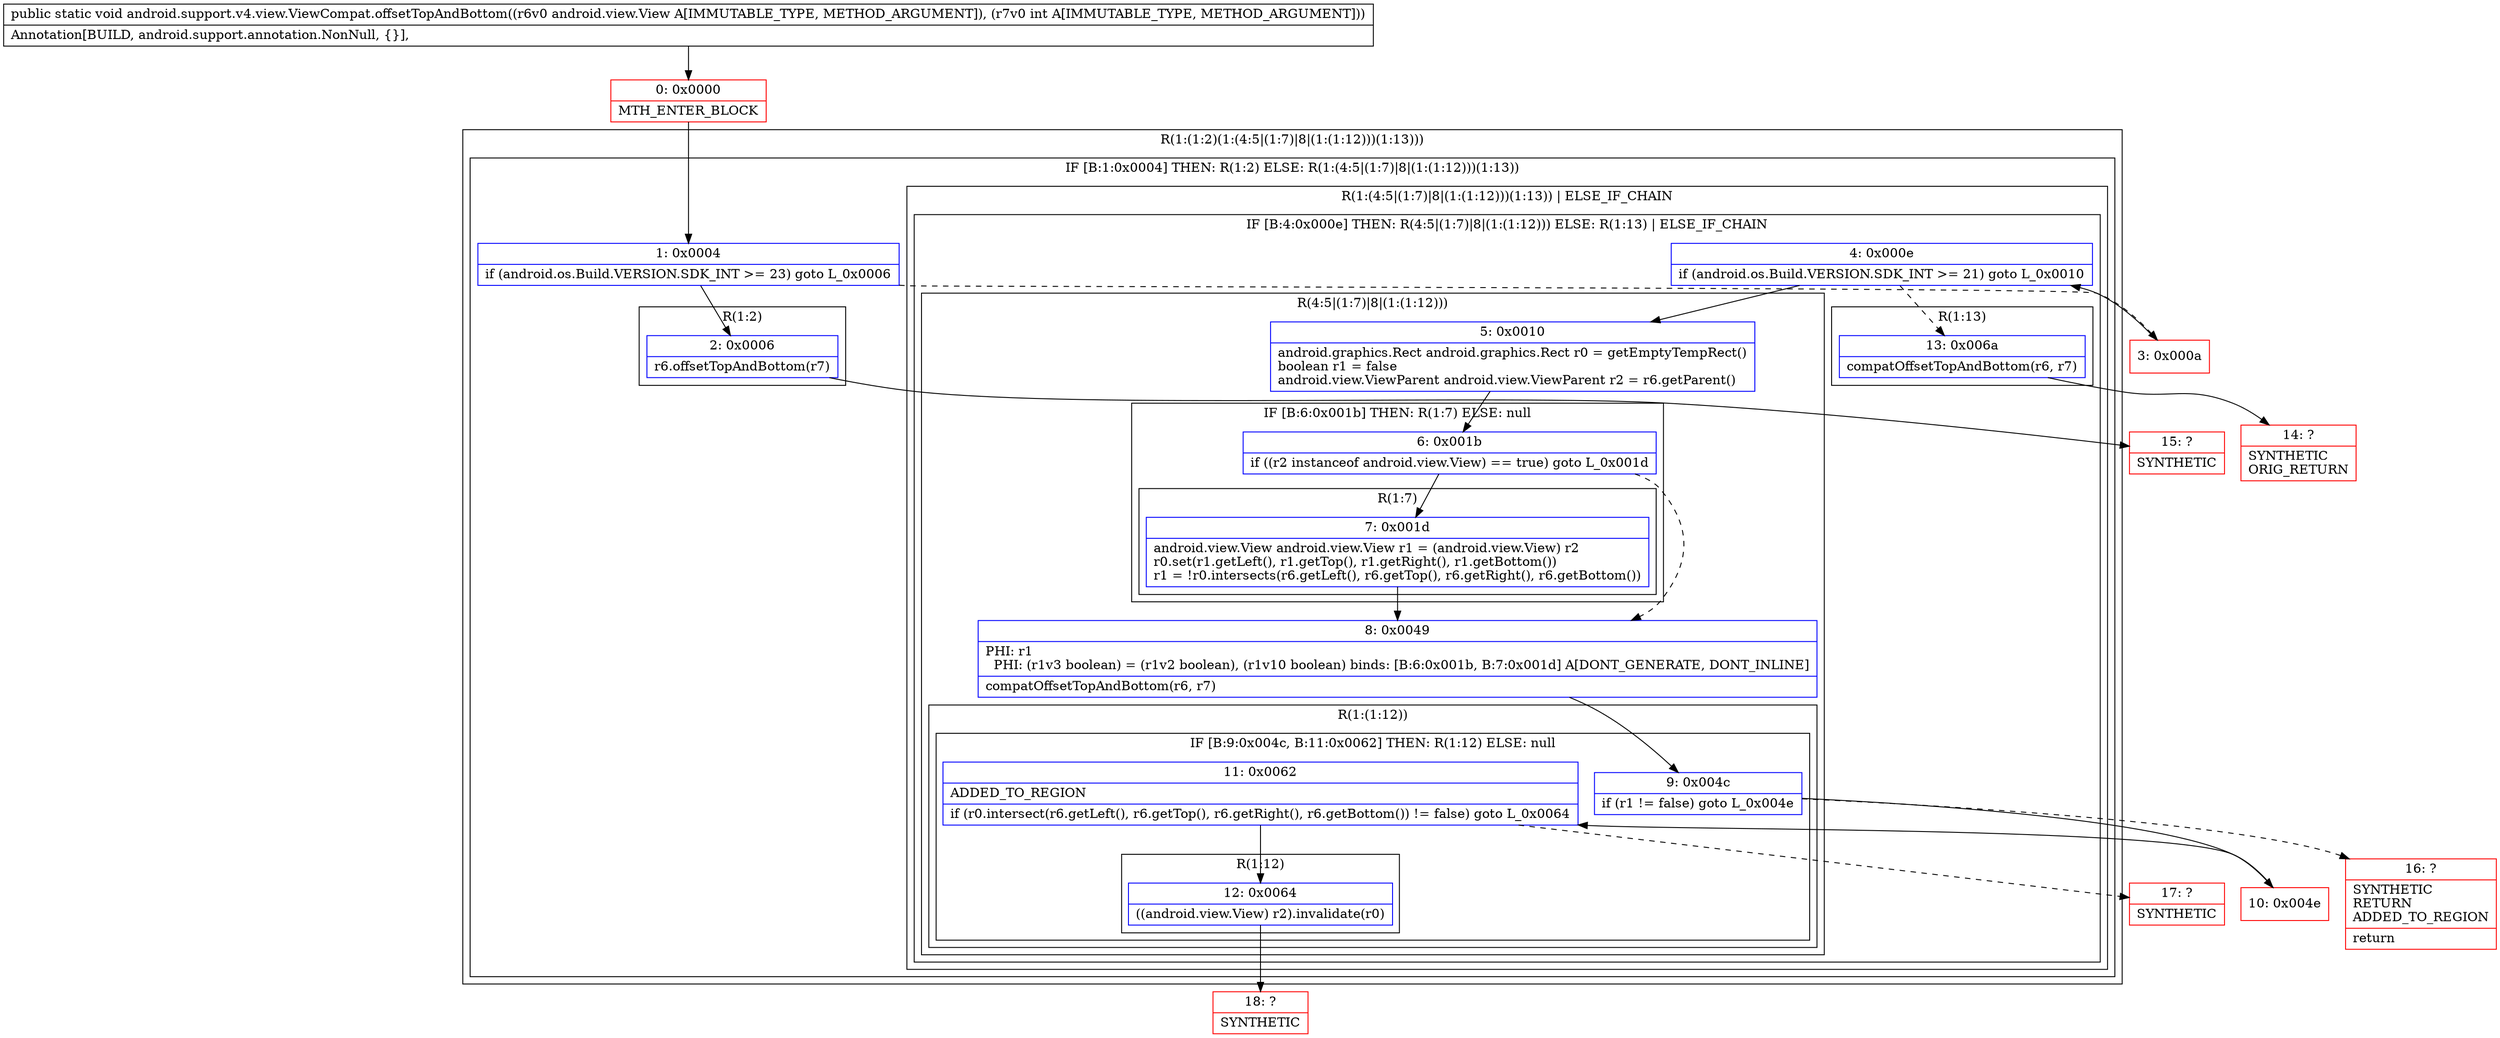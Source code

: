 digraph "CFG forandroid.support.v4.view.ViewCompat.offsetTopAndBottom(Landroid\/view\/View;I)V" {
subgraph cluster_Region_1467871166 {
label = "R(1:(1:2)(1:(4:5|(1:7)|8|(1:(1:12)))(1:13)))";
node [shape=record,color=blue];
subgraph cluster_IfRegion_1191068944 {
label = "IF [B:1:0x0004] THEN: R(1:2) ELSE: R(1:(4:5|(1:7)|8|(1:(1:12)))(1:13))";
node [shape=record,color=blue];
Node_1 [shape=record,label="{1\:\ 0x0004|if (android.os.Build.VERSION.SDK_INT \>= 23) goto L_0x0006\l}"];
subgraph cluster_Region_839203589 {
label = "R(1:2)";
node [shape=record,color=blue];
Node_2 [shape=record,label="{2\:\ 0x0006|r6.offsetTopAndBottom(r7)\l}"];
}
subgraph cluster_Region_1381472557 {
label = "R(1:(4:5|(1:7)|8|(1:(1:12)))(1:13)) | ELSE_IF_CHAIN\l";
node [shape=record,color=blue];
subgraph cluster_IfRegion_1785699526 {
label = "IF [B:4:0x000e] THEN: R(4:5|(1:7)|8|(1:(1:12))) ELSE: R(1:13) | ELSE_IF_CHAIN\l";
node [shape=record,color=blue];
Node_4 [shape=record,label="{4\:\ 0x000e|if (android.os.Build.VERSION.SDK_INT \>= 21) goto L_0x0010\l}"];
subgraph cluster_Region_914215873 {
label = "R(4:5|(1:7)|8|(1:(1:12)))";
node [shape=record,color=blue];
Node_5 [shape=record,label="{5\:\ 0x0010|android.graphics.Rect android.graphics.Rect r0 = getEmptyTempRect()\lboolean r1 = false\landroid.view.ViewParent android.view.ViewParent r2 = r6.getParent()\l}"];
subgraph cluster_IfRegion_1554899853 {
label = "IF [B:6:0x001b] THEN: R(1:7) ELSE: null";
node [shape=record,color=blue];
Node_6 [shape=record,label="{6\:\ 0x001b|if ((r2 instanceof android.view.View) == true) goto L_0x001d\l}"];
subgraph cluster_Region_1006778204 {
label = "R(1:7)";
node [shape=record,color=blue];
Node_7 [shape=record,label="{7\:\ 0x001d|android.view.View android.view.View r1 = (android.view.View) r2\lr0.set(r1.getLeft(), r1.getTop(), r1.getRight(), r1.getBottom())\lr1 = !r0.intersects(r6.getLeft(), r6.getTop(), r6.getRight(), r6.getBottom())\l}"];
}
}
Node_8 [shape=record,label="{8\:\ 0x0049|PHI: r1 \l  PHI: (r1v3 boolean) = (r1v2 boolean), (r1v10 boolean) binds: [B:6:0x001b, B:7:0x001d] A[DONT_GENERATE, DONT_INLINE]\l|compatOffsetTopAndBottom(r6, r7)\l}"];
subgraph cluster_Region_1586336350 {
label = "R(1:(1:12))";
node [shape=record,color=blue];
subgraph cluster_IfRegion_698145228 {
label = "IF [B:9:0x004c, B:11:0x0062] THEN: R(1:12) ELSE: null";
node [shape=record,color=blue];
Node_9 [shape=record,label="{9\:\ 0x004c|if (r1 != false) goto L_0x004e\l}"];
Node_11 [shape=record,label="{11\:\ 0x0062|ADDED_TO_REGION\l|if (r0.intersect(r6.getLeft(), r6.getTop(), r6.getRight(), r6.getBottom()) != false) goto L_0x0064\l}"];
subgraph cluster_Region_76991237 {
label = "R(1:12)";
node [shape=record,color=blue];
Node_12 [shape=record,label="{12\:\ 0x0064|((android.view.View) r2).invalidate(r0)\l}"];
}
}
}
}
subgraph cluster_Region_1170950041 {
label = "R(1:13)";
node [shape=record,color=blue];
Node_13 [shape=record,label="{13\:\ 0x006a|compatOffsetTopAndBottom(r6, r7)\l}"];
}
}
}
}
}
Node_0 [shape=record,color=red,label="{0\:\ 0x0000|MTH_ENTER_BLOCK\l}"];
Node_3 [shape=record,color=red,label="{3\:\ 0x000a}"];
Node_10 [shape=record,color=red,label="{10\:\ 0x004e}"];
Node_14 [shape=record,color=red,label="{14\:\ ?|SYNTHETIC\lORIG_RETURN\l}"];
Node_15 [shape=record,color=red,label="{15\:\ ?|SYNTHETIC\l}"];
Node_16 [shape=record,color=red,label="{16\:\ ?|SYNTHETIC\lRETURN\lADDED_TO_REGION\l|return\l}"];
Node_17 [shape=record,color=red,label="{17\:\ ?|SYNTHETIC\l}"];
Node_18 [shape=record,color=red,label="{18\:\ ?|SYNTHETIC\l}"];
MethodNode[shape=record,label="{public static void android.support.v4.view.ViewCompat.offsetTopAndBottom((r6v0 android.view.View A[IMMUTABLE_TYPE, METHOD_ARGUMENT]), (r7v0 int A[IMMUTABLE_TYPE, METHOD_ARGUMENT]))  | Annotation[BUILD, android.support.annotation.NonNull, \{\}], \l}"];
MethodNode -> Node_0;
Node_1 -> Node_2;
Node_1 -> Node_3[style=dashed];
Node_2 -> Node_15;
Node_4 -> Node_5;
Node_4 -> Node_13[style=dashed];
Node_5 -> Node_6;
Node_6 -> Node_7;
Node_6 -> Node_8[style=dashed];
Node_7 -> Node_8;
Node_8 -> Node_9;
Node_9 -> Node_10;
Node_9 -> Node_16[style=dashed];
Node_11 -> Node_12;
Node_11 -> Node_17[style=dashed];
Node_12 -> Node_18;
Node_13 -> Node_14;
Node_0 -> Node_1;
Node_3 -> Node_4;
Node_10 -> Node_11;
}

